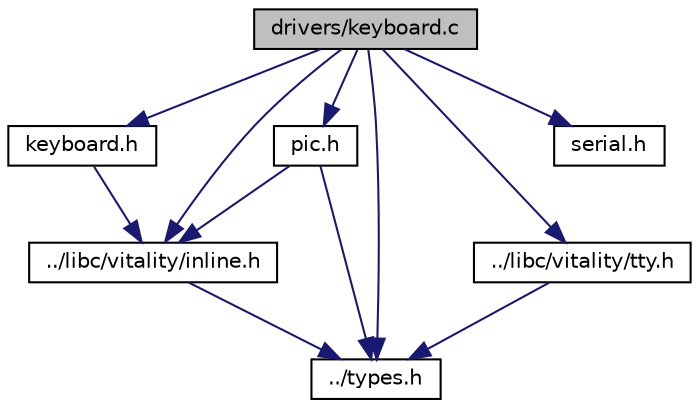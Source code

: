 digraph "drivers/keyboard.c"
{
  edge [fontname="Helvetica",fontsize="10",labelfontname="Helvetica",labelfontsize="10"];
  node [fontname="Helvetica",fontsize="10",shape=record];
  Node0 [label="drivers/keyboard.c",height=0.2,width=0.4,color="black", fillcolor="grey75", style="filled", fontcolor="black"];
  Node0 -> Node1 [color="midnightblue",fontsize="10",style="solid",fontname="Helvetica"];
  Node1 [label="keyboard.h",height=0.2,width=0.4,color="black", fillcolor="white", style="filled",URL="$a00035.html"];
  Node1 -> Node2 [color="midnightblue",fontsize="10",style="solid",fontname="Helvetica"];
  Node2 [label="../libc/vitality/inline.h",height=0.2,width=0.4,color="black", fillcolor="white", style="filled",URL="$a00158.html"];
  Node2 -> Node3 [color="midnightblue",fontsize="10",style="solid",fontname="Helvetica"];
  Node3 [label="../types.h",height=0.2,width=0.4,color="black", fillcolor="white", style="filled",URL="$a00134.html"];
  Node0 -> Node3 [color="midnightblue",fontsize="10",style="solid",fontname="Helvetica"];
  Node0 -> Node2 [color="midnightblue",fontsize="10",style="solid",fontname="Helvetica"];
  Node0 -> Node4 [color="midnightblue",fontsize="10",style="solid",fontname="Helvetica"];
  Node4 [label="pic.h",height=0.2,width=0.4,color="black", fillcolor="white", style="filled",URL="$a00047.html"];
  Node4 -> Node3 [color="midnightblue",fontsize="10",style="solid",fontname="Helvetica"];
  Node4 -> Node2 [color="midnightblue",fontsize="10",style="solid",fontname="Helvetica"];
  Node0 -> Node5 [color="midnightblue",fontsize="10",style="solid",fontname="Helvetica"];
  Node5 [label="../libc/vitality/tty.h",height=0.2,width=0.4,color="black", fillcolor="white", style="filled",URL="$a00176.html"];
  Node5 -> Node3 [color="midnightblue",fontsize="10",style="solid",fontname="Helvetica"];
  Node0 -> Node6 [color="midnightblue",fontsize="10",style="solid",fontname="Helvetica"];
  Node6 [label="serial.h",height=0.2,width=0.4,color="black", fillcolor="white", style="filled",URL="$a00053.html"];
}

